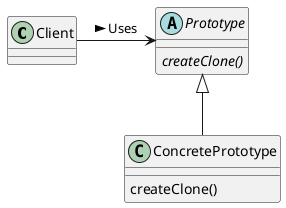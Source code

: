 @startuml Prototype pattern

class Client {
}

abstract Prototype{
  {abstract} createClone()
}

class ConcretePrototype {
  createClone()
}


Client -right-> Prototype : Uses >
ConcretePrototype -up-|> Prototype

@enduml
